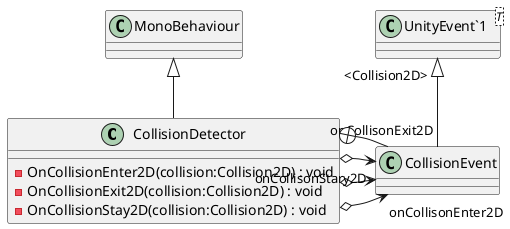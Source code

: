 @startuml
class CollisionDetector {
    - OnCollisionEnter2D(collision:Collision2D) : void
    - OnCollisionExit2D(collision:Collision2D) : void
    - OnCollisionStay2D(collision:Collision2D) : void
}
class CollisionEvent {
}
class "UnityEvent`1"<T> {
}
MonoBehaviour <|-- CollisionDetector
CollisionDetector o-> "onCollisonEnter2D" CollisionEvent
CollisionDetector o-> "onCollisonStary2D" CollisionEvent
CollisionDetector o-> "onCollisonExit2D" CollisionEvent
CollisionDetector +-- CollisionEvent
"UnityEvent`1" "<Collision2D>" <|-- CollisionEvent
@enduml
